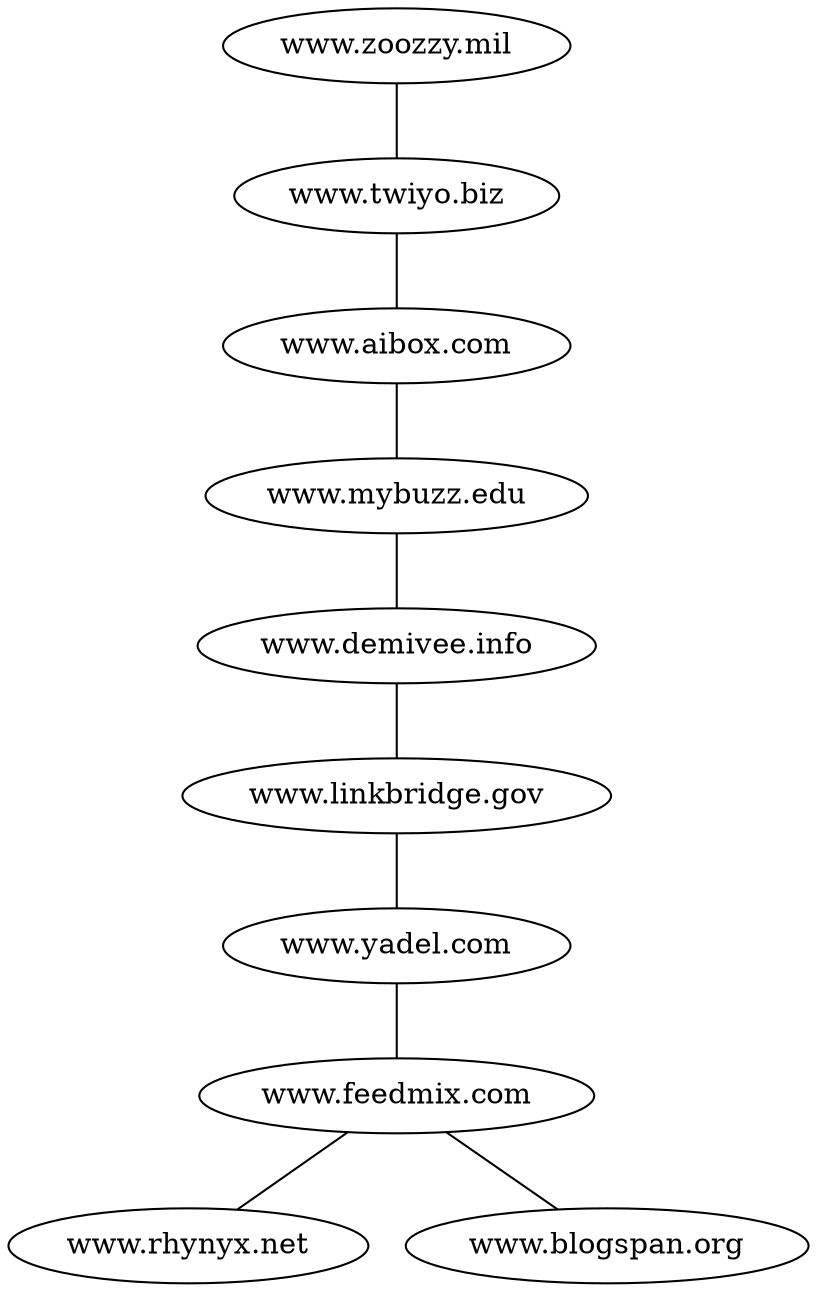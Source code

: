 graph G {
	"www.zoozzy.mil";
	"www.twiyo.biz";
	"www.aibox.com";
	"www.mybuzz.edu";
	"www.demivee.info";
	"www.linkbridge.gov";
	"www.yadel.com";
	"www.feedmix.com";
	"www.rhynyx.net";
	"www.feedmix.com" -- "www.rhynyx.net";
	"www.blogspan.org";
	"www.feedmix.com" -- "www.blogspan.org";
	"www.yadel.com" -- "www.feedmix.com";
	"www.linkbridge.gov" -- "www.yadel.com";
	"www.demivee.info" -- "www.linkbridge.gov";
	"www.mybuzz.edu" -- "www.demivee.info";
	"www.aibox.com" -- "www.mybuzz.edu";
	"www.twiyo.biz" -- "www.aibox.com";
	"www.zoozzy.mil" -- "www.twiyo.biz";

}
